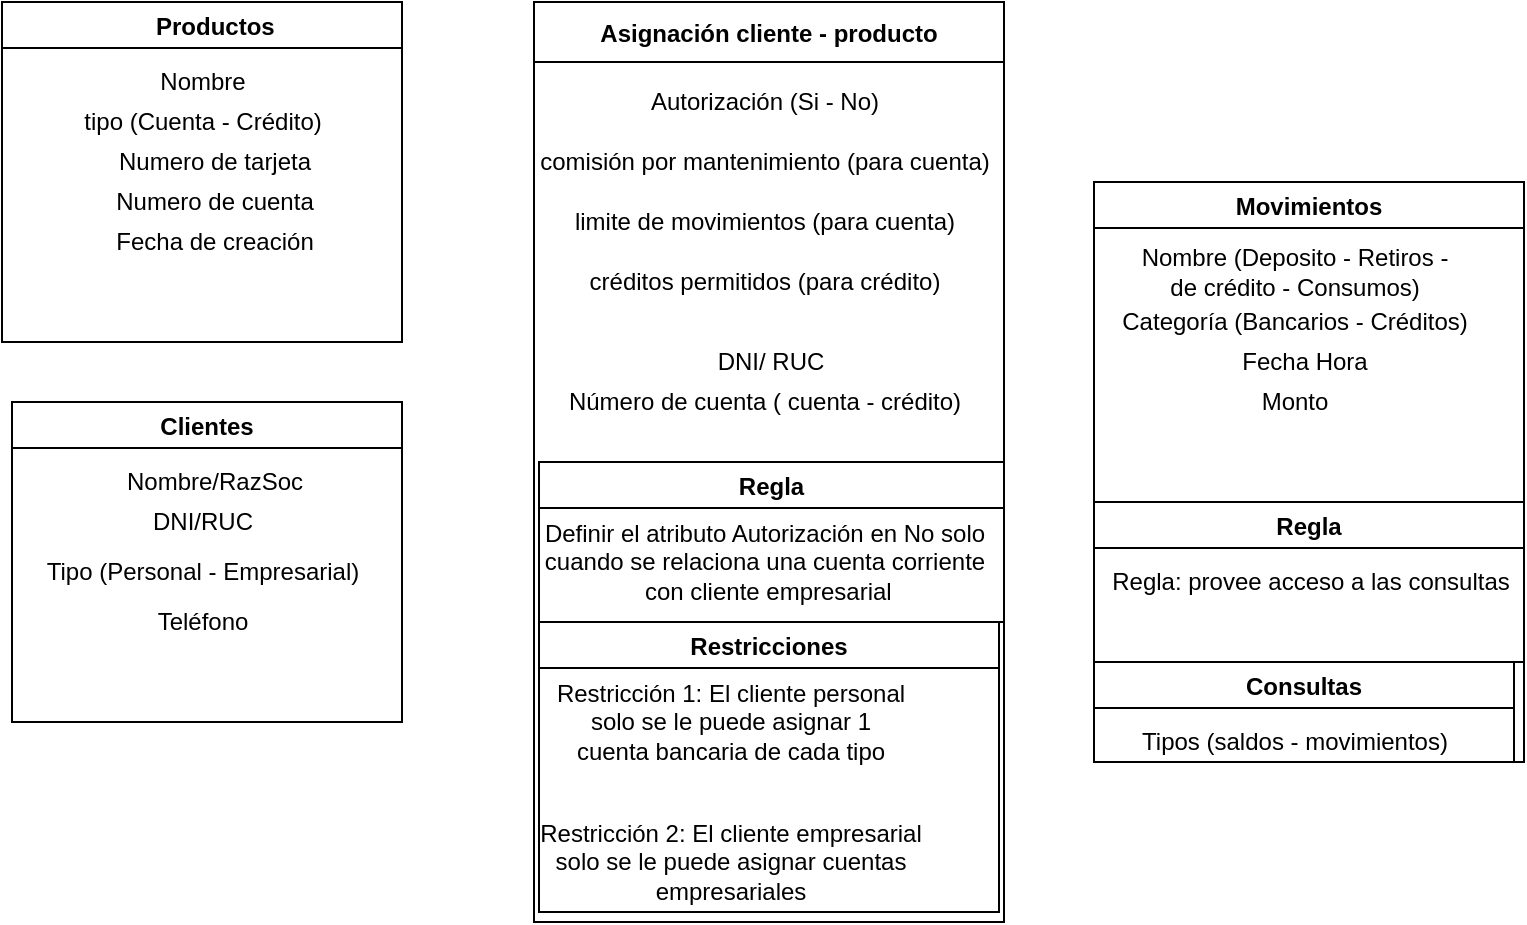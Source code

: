 <mxfile version="16.5.3" type="github">
  <diagram id="lopL0MONfdwnP9RmBGuu" name="Page-1">
    <mxGraphModel dx="868" dy="482" grid="1" gridSize="10" guides="1" tooltips="1" connect="1" arrows="1" fold="1" page="1" pageScale="1" pageWidth="827" pageHeight="1169" math="0" shadow="0">
      <root>
        <mxCell id="0" />
        <mxCell id="1" parent="0" />
        <mxCell id="faX5LNcDD97SDwnpsko3-13" value="Clientes" style="swimlane;" vertex="1" parent="1">
          <mxGeometry x="59" y="570" width="195" height="160" as="geometry" />
        </mxCell>
        <mxCell id="faX5LNcDD97SDwnpsko3-66" value="Tipo (Personal - Empresarial)" style="text;html=1;align=center;verticalAlign=middle;resizable=0;points=[];autosize=1;strokeColor=none;fillColor=none;" vertex="1" parent="faX5LNcDD97SDwnpsko3-13">
          <mxGeometry x="10" y="75" width="170" height="20" as="geometry" />
        </mxCell>
        <mxCell id="faX5LNcDD97SDwnpsko3-67" value="Nombre/RazSoc" style="text;html=1;align=center;verticalAlign=middle;resizable=0;points=[];autosize=1;strokeColor=none;fillColor=none;" vertex="1" parent="faX5LNcDD97SDwnpsko3-13">
          <mxGeometry x="51" y="30" width="100" height="20" as="geometry" />
        </mxCell>
        <mxCell id="faX5LNcDD97SDwnpsko3-68" value="DNI/RUC" style="text;html=1;align=center;verticalAlign=middle;resizable=0;points=[];autosize=1;strokeColor=none;fillColor=none;" vertex="1" parent="faX5LNcDD97SDwnpsko3-13">
          <mxGeometry x="60" y="50" width="70" height="20" as="geometry" />
        </mxCell>
        <mxCell id="faX5LNcDD97SDwnpsko3-70" value="Teléfono" style="text;html=1;align=center;verticalAlign=middle;resizable=0;points=[];autosize=1;strokeColor=none;fillColor=none;" vertex="1" parent="faX5LNcDD97SDwnpsko3-13">
          <mxGeometry x="65" y="100" width="60" height="20" as="geometry" />
        </mxCell>
        <mxCell id="faX5LNcDD97SDwnpsko3-38" value="Asignación cliente - producto" style="swimlane;startSize=30;" vertex="1" parent="1">
          <mxGeometry x="320" y="370" width="235" height="460" as="geometry" />
        </mxCell>
        <mxCell id="faX5LNcDD97SDwnpsko3-56" value="Autorización (Si - No)" style="text;html=1;align=center;verticalAlign=middle;resizable=0;points=[];autosize=1;strokeColor=none;fillColor=none;" vertex="1" parent="faX5LNcDD97SDwnpsko3-38">
          <mxGeometry x="50" y="40" width="130" height="20" as="geometry" />
        </mxCell>
        <mxCell id="faX5LNcDD97SDwnpsko3-74" value="Restricciones" style="swimlane;" vertex="1" parent="faX5LNcDD97SDwnpsko3-38">
          <mxGeometry x="2.5" y="310" width="230" height="145" as="geometry" />
        </mxCell>
        <mxCell id="faX5LNcDD97SDwnpsko3-75" value="Restricción 2: El cliente empresarial&lt;br&gt;solo se le puede asignar cuentas &lt;br&gt;empresariales" style="text;html=1;align=center;verticalAlign=middle;resizable=0;points=[];autosize=1;strokeColor=none;fillColor=none;" vertex="1" parent="faX5LNcDD97SDwnpsko3-74">
          <mxGeometry x="-10" y="95" width="210" height="50" as="geometry" />
        </mxCell>
        <mxCell id="faX5LNcDD97SDwnpsko3-77" value="Restricción 1: El cliente personal &lt;br&gt;solo se le puede asignar 1 &lt;br&gt;cuenta bancaria de cada tipo" style="text;html=1;align=center;verticalAlign=middle;resizable=0;points=[];autosize=1;strokeColor=none;fillColor=none;" vertex="1" parent="faX5LNcDD97SDwnpsko3-74">
          <mxGeometry y="25" width="190" height="50" as="geometry" />
        </mxCell>
        <mxCell id="faX5LNcDD97SDwnpsko3-78" value="comisión por mantenimiento (para cuenta)" style="text;html=1;align=center;verticalAlign=middle;resizable=0;points=[];autosize=1;strokeColor=none;fillColor=none;" vertex="1" parent="faX5LNcDD97SDwnpsko3-38">
          <mxGeometry x="-5" y="70" width="240" height="20" as="geometry" />
        </mxCell>
        <mxCell id="faX5LNcDD97SDwnpsko3-79" value="limite de movimientos (para cuenta)" style="text;html=1;align=center;verticalAlign=middle;resizable=0;points=[];autosize=1;strokeColor=none;fillColor=none;" vertex="1" parent="faX5LNcDD97SDwnpsko3-38">
          <mxGeometry x="10" y="100" width="210" height="20" as="geometry" />
        </mxCell>
        <mxCell id="faX5LNcDD97SDwnpsko3-80" value="créditos permitidos (para crédito)" style="text;html=1;align=center;verticalAlign=middle;resizable=0;points=[];autosize=1;strokeColor=none;fillColor=none;" vertex="1" parent="faX5LNcDD97SDwnpsko3-38">
          <mxGeometry x="20" y="130" width="190" height="20" as="geometry" />
        </mxCell>
        <mxCell id="faX5LNcDD97SDwnpsko3-82" value="Regla" style="swimlane;" vertex="1" parent="faX5LNcDD97SDwnpsko3-38">
          <mxGeometry x="2.5" y="230" width="232.5" height="80" as="geometry" />
        </mxCell>
        <mxCell id="faX5LNcDD97SDwnpsko3-85" value="Definir el atributo Autorización en No solo&lt;br&gt;cuando se relaciona una cuenta corriente&lt;br&gt;&amp;nbsp;con cliente empresarial" style="text;html=1;align=center;verticalAlign=middle;resizable=0;points=[];autosize=1;strokeColor=none;fillColor=none;" vertex="1" parent="faX5LNcDD97SDwnpsko3-82">
          <mxGeometry x="-7.5" y="25" width="240" height="50" as="geometry" />
        </mxCell>
        <mxCell id="faX5LNcDD97SDwnpsko3-55" value="DNI/ RUC" style="text;html=1;align=center;verticalAlign=middle;resizable=0;points=[];autosize=1;strokeColor=none;fillColor=none;" vertex="1" parent="faX5LNcDD97SDwnpsko3-38">
          <mxGeometry x="82.5" y="170" width="70" height="20" as="geometry" />
        </mxCell>
        <mxCell id="faX5LNcDD97SDwnpsko3-88" value="Número de cuenta ( cuenta - crédito)" style="text;html=1;align=center;verticalAlign=middle;resizable=0;points=[];autosize=1;strokeColor=none;fillColor=none;" vertex="1" parent="faX5LNcDD97SDwnpsko3-38">
          <mxGeometry x="10" y="190" width="210" height="20" as="geometry" />
        </mxCell>
        <mxCell id="faX5LNcDD97SDwnpsko3-44" value="Movimientos" style="swimlane;startSize=23;" vertex="1" parent="1">
          <mxGeometry x="600" y="460" width="215" height="290" as="geometry" />
        </mxCell>
        <mxCell id="faX5LNcDD97SDwnpsko3-47" value="Categoría (Bancarios - Créditos)" style="text;html=1;align=center;verticalAlign=middle;resizable=0;points=[];autosize=1;strokeColor=none;fillColor=none;" vertex="1" parent="faX5LNcDD97SDwnpsko3-44">
          <mxGeometry x="5" y="60" width="190" height="20" as="geometry" />
        </mxCell>
        <mxCell id="faX5LNcDD97SDwnpsko3-51" value="Monto" style="text;html=1;align=center;verticalAlign=middle;resizable=0;points=[];autosize=1;strokeColor=none;fillColor=none;" vertex="1" parent="faX5LNcDD97SDwnpsko3-44">
          <mxGeometry x="75" y="100" width="50" height="20" as="geometry" />
        </mxCell>
        <mxCell id="faX5LNcDD97SDwnpsko3-45" value="Nombre (Deposito - Retiros - &lt;br&gt;de crédito - Consumos)" style="text;html=1;align=center;verticalAlign=middle;resizable=0;points=[];autosize=1;strokeColor=none;fillColor=none;" vertex="1" parent="faX5LNcDD97SDwnpsko3-44">
          <mxGeometry x="15" y="30" width="170" height="30" as="geometry" />
        </mxCell>
        <mxCell id="faX5LNcDD97SDwnpsko3-21" value="Consultas" style="swimlane;" vertex="1" parent="faX5LNcDD97SDwnpsko3-44">
          <mxGeometry y="240" width="210" height="50" as="geometry" />
        </mxCell>
        <mxCell id="faX5LNcDD97SDwnpsko3-42" value="Tipos (saldos - movimientos)" style="text;html=1;align=center;verticalAlign=middle;resizable=0;points=[];autosize=1;strokeColor=none;fillColor=none;" vertex="1" parent="faX5LNcDD97SDwnpsko3-21">
          <mxGeometry x="15" y="30" width="170" height="20" as="geometry" />
        </mxCell>
        <mxCell id="faX5LNcDD97SDwnpsko3-86" value="Regla" style="swimlane;" vertex="1" parent="faX5LNcDD97SDwnpsko3-44">
          <mxGeometry y="160" width="215" height="80" as="geometry" />
        </mxCell>
        <mxCell id="faX5LNcDD97SDwnpsko3-43" value="Regla: provee acceso a las consultas" style="text;html=1;align=center;verticalAlign=middle;resizable=0;points=[];autosize=1;strokeColor=none;fillColor=none;" vertex="1" parent="faX5LNcDD97SDwnpsko3-86">
          <mxGeometry x="2.5" y="30" width="210" height="20" as="geometry" />
        </mxCell>
        <mxCell id="faX5LNcDD97SDwnpsko3-93" value="Fecha Hora" style="text;html=1;align=center;verticalAlign=middle;resizable=0;points=[];autosize=1;strokeColor=none;fillColor=none;" vertex="1" parent="faX5LNcDD97SDwnpsko3-44">
          <mxGeometry x="65" y="80" width="80" height="20" as="geometry" />
        </mxCell>
        <mxCell id="faX5LNcDD97SDwnpsko3-57" value="    Productos" style="swimlane;" vertex="1" parent="1">
          <mxGeometry x="54" y="370" width="200" height="170" as="geometry" />
        </mxCell>
        <mxCell id="faX5LNcDD97SDwnpsko3-59" value="tipo (Cuenta - Crédito)" style="text;html=1;align=center;verticalAlign=middle;resizable=0;points=[];autosize=1;strokeColor=none;fillColor=none;" vertex="1" parent="faX5LNcDD97SDwnpsko3-57">
          <mxGeometry x="35" y="50" width="130" height="20" as="geometry" />
        </mxCell>
        <mxCell id="faX5LNcDD97SDwnpsko3-63" value="Nombre" style="text;html=1;align=center;verticalAlign=middle;resizable=0;points=[];autosize=1;strokeColor=none;fillColor=none;" vertex="1" parent="faX5LNcDD97SDwnpsko3-57">
          <mxGeometry x="70" y="30" width="60" height="20" as="geometry" />
        </mxCell>
        <mxCell id="faX5LNcDD97SDwnpsko3-89" value="Numero de tarjeta" style="text;html=1;align=center;verticalAlign=middle;resizable=0;points=[];autosize=1;strokeColor=none;fillColor=none;" vertex="1" parent="1">
          <mxGeometry x="105" y="440" width="110" height="20" as="geometry" />
        </mxCell>
        <mxCell id="faX5LNcDD97SDwnpsko3-90" value="Numero de cuenta" style="text;html=1;align=center;verticalAlign=middle;resizable=0;points=[];autosize=1;strokeColor=none;fillColor=none;" vertex="1" parent="1">
          <mxGeometry x="105" y="460" width="110" height="20" as="geometry" />
        </mxCell>
        <mxCell id="faX5LNcDD97SDwnpsko3-91" value="Fecha de creación" style="text;html=1;align=center;verticalAlign=middle;resizable=0;points=[];autosize=1;strokeColor=none;fillColor=none;" vertex="1" parent="1">
          <mxGeometry x="105" y="480" width="110" height="20" as="geometry" />
        </mxCell>
      </root>
    </mxGraphModel>
  </diagram>
</mxfile>
